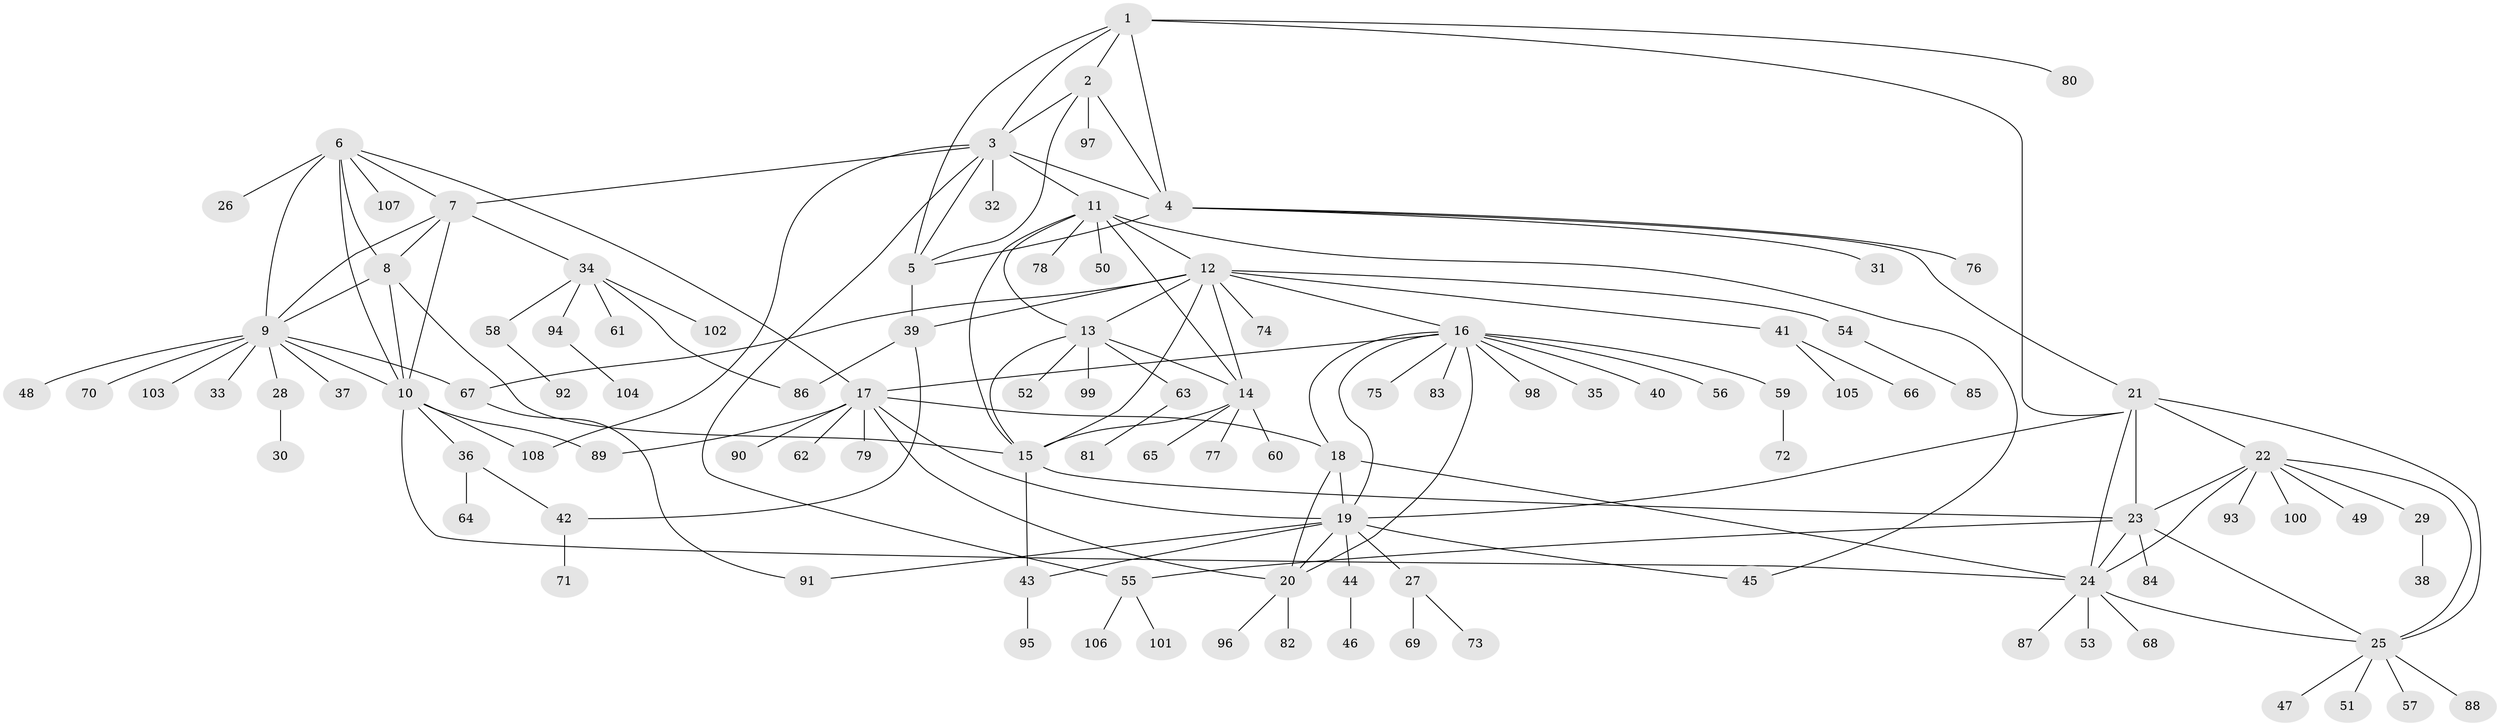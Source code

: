 // coarse degree distribution, {12: 0.018518518518518517, 5: 0.037037037037037035, 3: 0.037037037037037035, 1: 0.6666666666666666, 6: 0.037037037037037035, 9: 0.037037037037037035, 4: 0.037037037037037035, 8: 0.018518518518518517, 2: 0.037037037037037035, 10: 0.037037037037037035, 11: 0.018518518518518517, 7: 0.018518518518518517}
// Generated by graph-tools (version 1.1) at 2025/48/03/06/25 01:48:58]
// undirected, 108 vertices, 153 edges
graph export_dot {
graph [start="1"]
  node [color=gray90,style=filled];
  1;
  2;
  3;
  4;
  5;
  6;
  7;
  8;
  9;
  10;
  11;
  12;
  13;
  14;
  15;
  16;
  17;
  18;
  19;
  20;
  21;
  22;
  23;
  24;
  25;
  26;
  27;
  28;
  29;
  30;
  31;
  32;
  33;
  34;
  35;
  36;
  37;
  38;
  39;
  40;
  41;
  42;
  43;
  44;
  45;
  46;
  47;
  48;
  49;
  50;
  51;
  52;
  53;
  54;
  55;
  56;
  57;
  58;
  59;
  60;
  61;
  62;
  63;
  64;
  65;
  66;
  67;
  68;
  69;
  70;
  71;
  72;
  73;
  74;
  75;
  76;
  77;
  78;
  79;
  80;
  81;
  82;
  83;
  84;
  85;
  86;
  87;
  88;
  89;
  90;
  91;
  92;
  93;
  94;
  95;
  96;
  97;
  98;
  99;
  100;
  101;
  102;
  103;
  104;
  105;
  106;
  107;
  108;
  1 -- 2;
  1 -- 3;
  1 -- 4;
  1 -- 5;
  1 -- 19;
  1 -- 80;
  2 -- 3;
  2 -- 4;
  2 -- 5;
  2 -- 97;
  3 -- 4;
  3 -- 5;
  3 -- 7;
  3 -- 11;
  3 -- 32;
  3 -- 55;
  3 -- 108;
  4 -- 5;
  4 -- 21;
  4 -- 31;
  4 -- 76;
  5 -- 39;
  6 -- 7;
  6 -- 8;
  6 -- 9;
  6 -- 10;
  6 -- 17;
  6 -- 26;
  6 -- 107;
  7 -- 8;
  7 -- 9;
  7 -- 10;
  7 -- 34;
  8 -- 9;
  8 -- 10;
  8 -- 15;
  9 -- 10;
  9 -- 28;
  9 -- 33;
  9 -- 37;
  9 -- 48;
  9 -- 67;
  9 -- 70;
  9 -- 103;
  10 -- 24;
  10 -- 36;
  10 -- 89;
  10 -- 108;
  11 -- 12;
  11 -- 13;
  11 -- 14;
  11 -- 15;
  11 -- 45;
  11 -- 50;
  11 -- 78;
  12 -- 13;
  12 -- 14;
  12 -- 15;
  12 -- 16;
  12 -- 39;
  12 -- 41;
  12 -- 54;
  12 -- 67;
  12 -- 74;
  13 -- 14;
  13 -- 15;
  13 -- 52;
  13 -- 63;
  13 -- 99;
  14 -- 15;
  14 -- 60;
  14 -- 65;
  14 -- 77;
  15 -- 23;
  15 -- 43;
  16 -- 17;
  16 -- 18;
  16 -- 19;
  16 -- 20;
  16 -- 35;
  16 -- 40;
  16 -- 56;
  16 -- 59;
  16 -- 75;
  16 -- 83;
  16 -- 98;
  17 -- 18;
  17 -- 19;
  17 -- 20;
  17 -- 62;
  17 -- 79;
  17 -- 89;
  17 -- 90;
  18 -- 19;
  18 -- 20;
  18 -- 24;
  19 -- 20;
  19 -- 27;
  19 -- 43;
  19 -- 44;
  19 -- 45;
  19 -- 91;
  20 -- 82;
  20 -- 96;
  21 -- 22;
  21 -- 23;
  21 -- 24;
  21 -- 25;
  22 -- 23;
  22 -- 24;
  22 -- 25;
  22 -- 29;
  22 -- 49;
  22 -- 93;
  22 -- 100;
  23 -- 24;
  23 -- 25;
  23 -- 55;
  23 -- 84;
  24 -- 25;
  24 -- 53;
  24 -- 68;
  24 -- 87;
  25 -- 47;
  25 -- 51;
  25 -- 57;
  25 -- 88;
  27 -- 69;
  27 -- 73;
  28 -- 30;
  29 -- 38;
  34 -- 58;
  34 -- 61;
  34 -- 86;
  34 -- 94;
  34 -- 102;
  36 -- 42;
  36 -- 64;
  39 -- 42;
  39 -- 86;
  41 -- 66;
  41 -- 105;
  42 -- 71;
  43 -- 95;
  44 -- 46;
  54 -- 85;
  55 -- 101;
  55 -- 106;
  58 -- 92;
  59 -- 72;
  63 -- 81;
  67 -- 91;
  94 -- 104;
}
